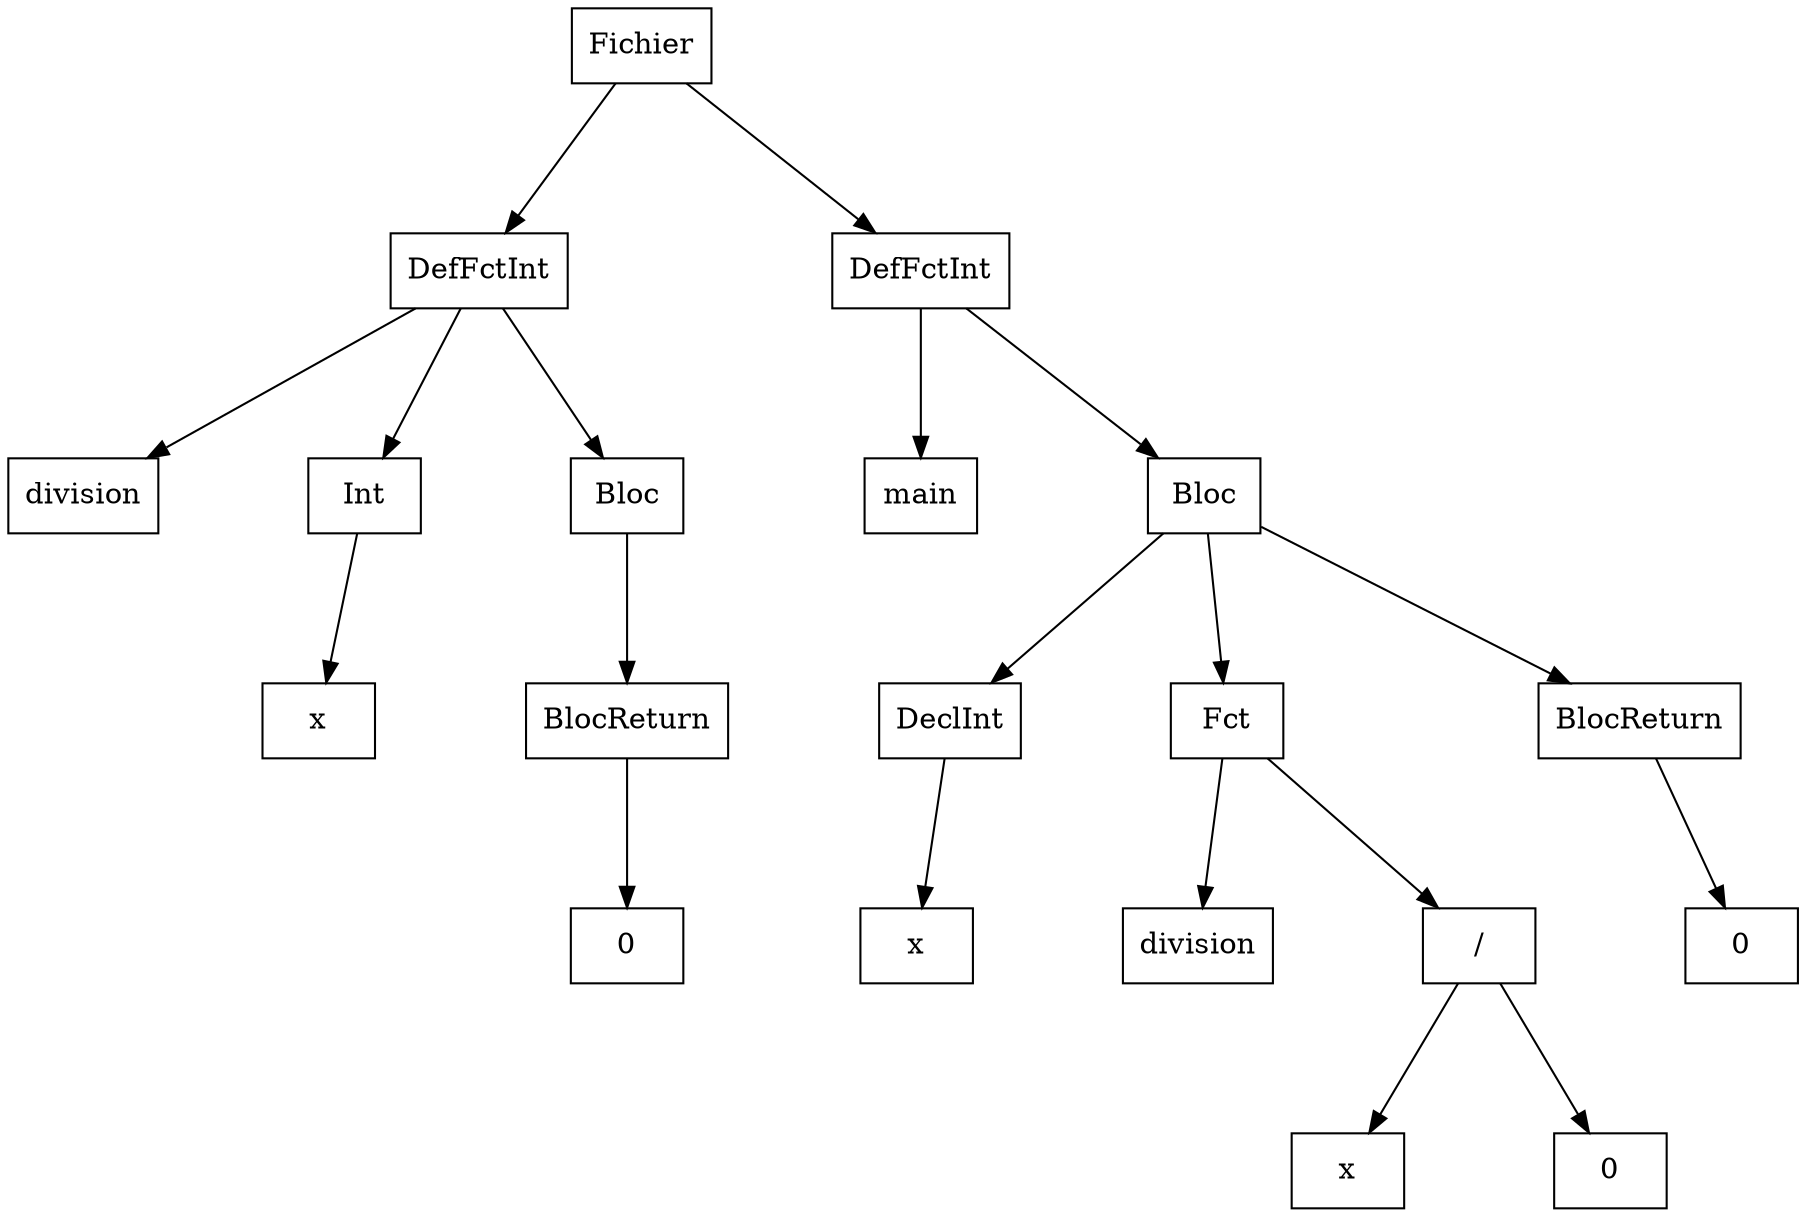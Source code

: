 digraph "ast"{

	nodesep=1;
	ranksep=1;

	N0 [label="Fichier", shape="box"];
	N1 [label="DefFctInt", shape="box"];
	N2 [label="division", shape="box"];
	N3 [label="Int", shape="box"];
	N4 [label="x", shape="box"];
	N5 [label="Bloc", shape="box"];
	N6 [label="BlocReturn", shape="box"];
	N7 [label="0", shape="box"];
	N8 [label="DefFctInt", shape="box"];
	N9 [label="main", shape="box"];
	N10 [label="Bloc", shape="box"];
	N11 [label="DeclInt", shape="box"];
	N12 [label="x", shape="box"];
	N13 [label="Fct", shape="box"];
	N14 [label="division", shape="box"];
	N15 [label="/", shape="box"];
	N16 [label="x", shape="box"];
	N17 [label="0", shape="box"];
	N18 [label="BlocReturn", shape="box"];
	N19 [label="0", shape="box"];

	N1 -> N2; 
	N3 -> N4; 
	N1 -> N3; 
	N6 -> N7; 
	N5 -> N6; 
	N1 -> N5; 
	N0 -> N1; 
	N8 -> N9; 
	N11 -> N12; 
	N10 -> N11; 
	N13 -> N14; 
	N15 -> N16; 
	N15 -> N17; 
	N13 -> N15; 
	N10 -> N13; 
	N18 -> N19; 
	N10 -> N18; 
	N8 -> N10; 
	N0 -> N8; 
}

